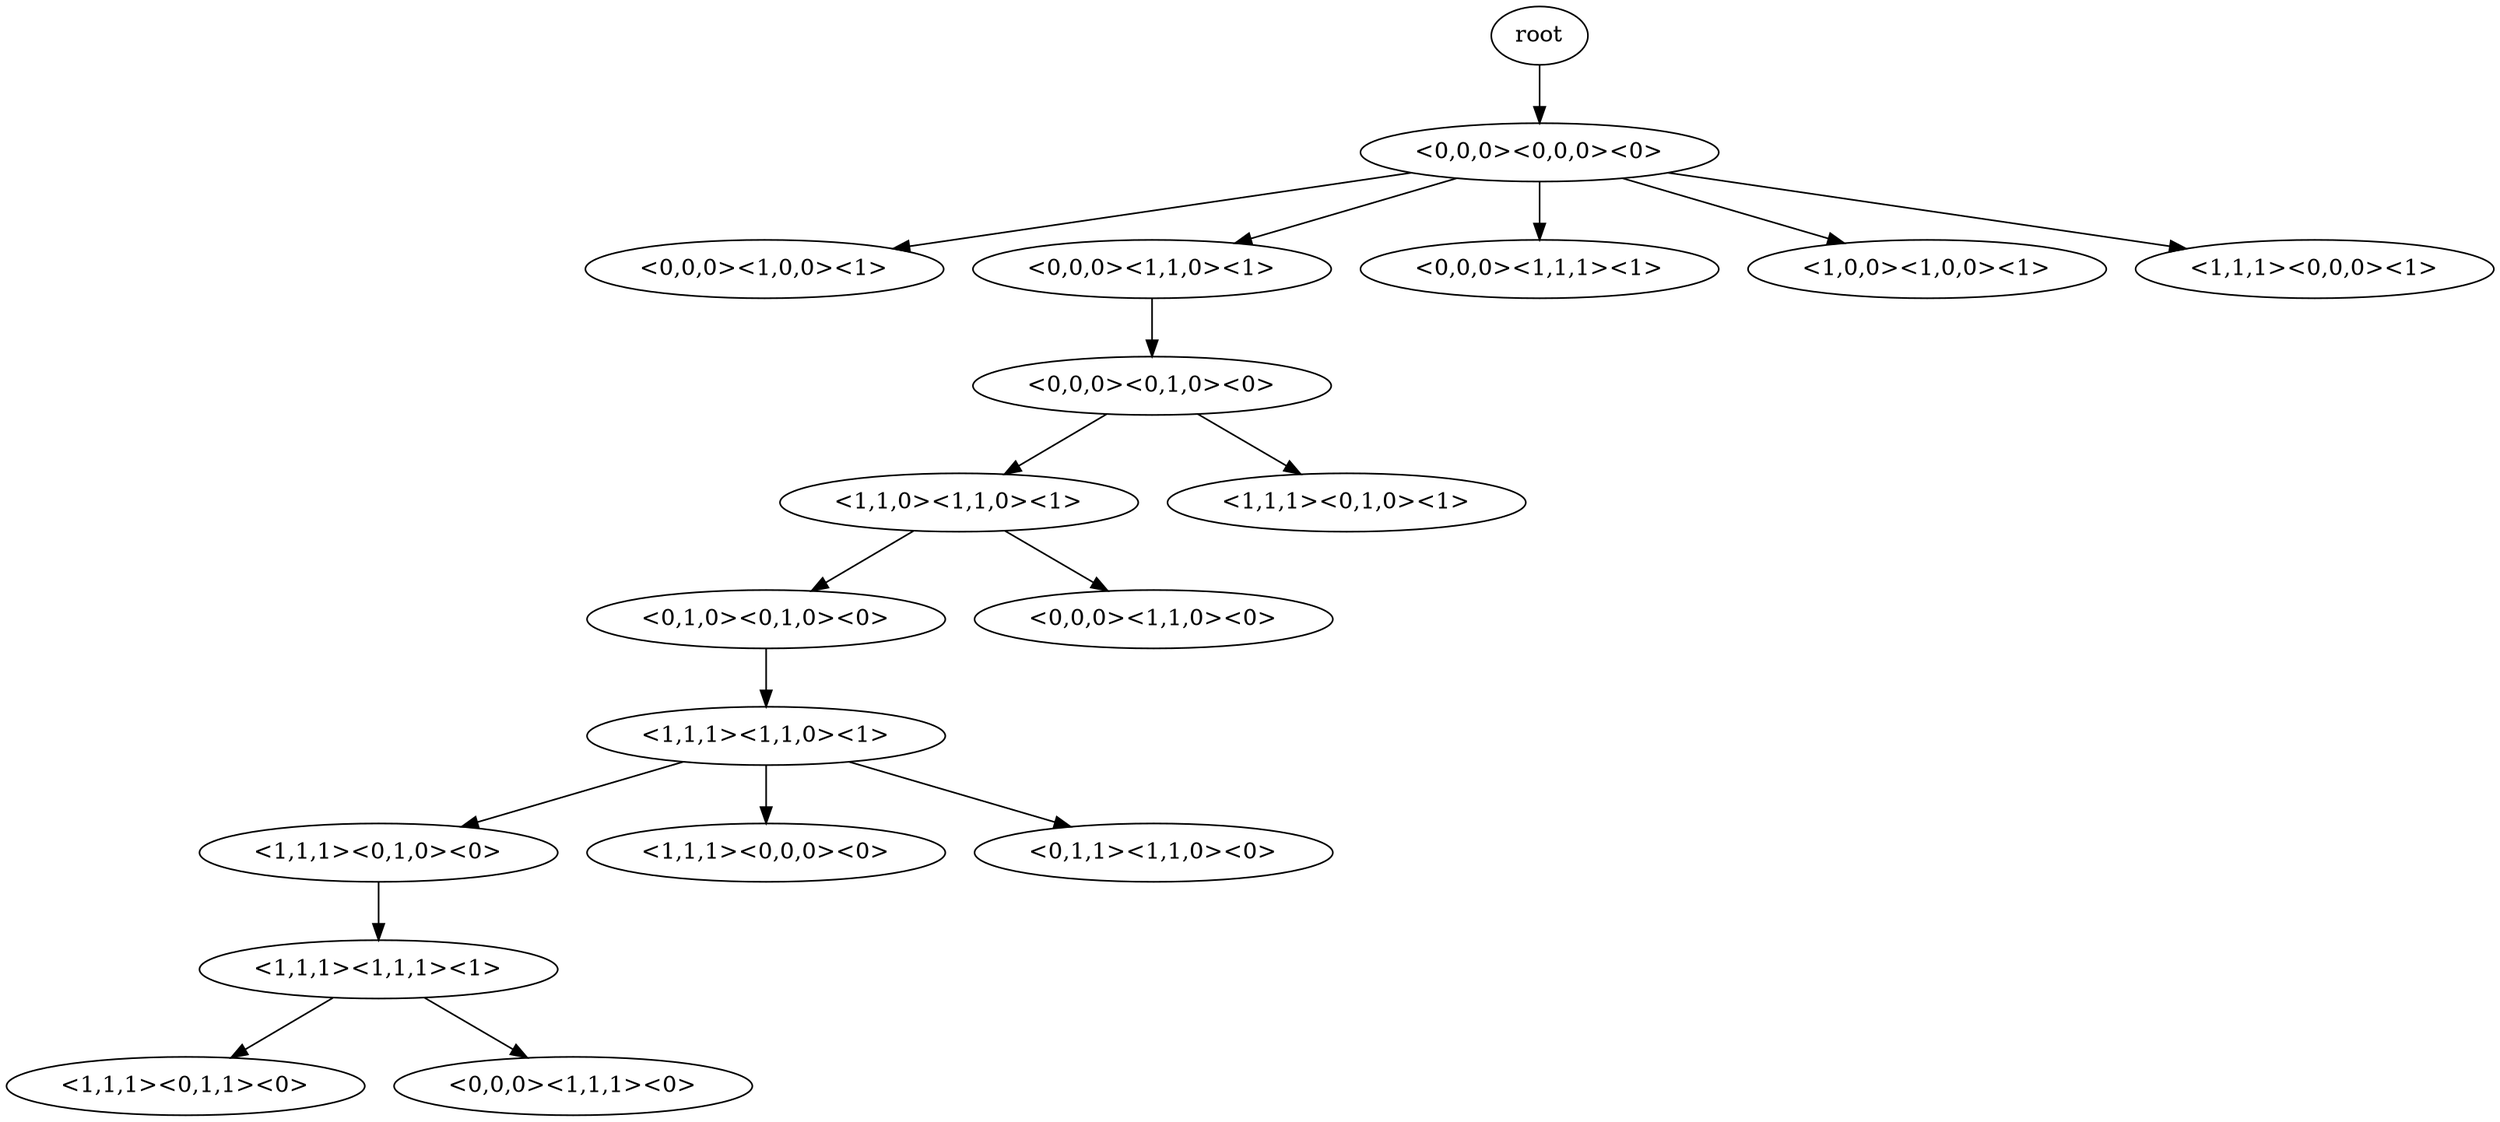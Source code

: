 digraph G {
root -> "<0,0,0><0,0,0><0>"
"<0,0,0><0,0,0><0>" -> "<0,0,0><1,0,0><1>"
"<0,0,0><0,0,0><0>" -> "<0,0,0><1,1,0><1>"
"<0,0,0><0,0,0><0>" -> "<0,0,0><1,1,1><1>"
"<0,0,0><0,0,0><0>" -> "<1,0,0><1,0,0><1>"
"<0,0,0><0,0,0><0>" -> "<1,1,1><0,0,0><1>"
"<0,0,0><1,1,0><1>" -> "<0,0,0><0,1,0><0>"
"<0,0,0><0,1,0><0>" -> "<1,1,0><1,1,0><1>"
"<0,0,0><0,1,0><0>" -> "<1,1,1><0,1,0><1>"
"<1,1,0><1,1,0><1>" -> "<0,1,0><0,1,0><0>"
"<1,1,0><1,1,0><1>" -> "<0,0,0><1,1,0><0>"
"<0,1,0><0,1,0><0>" -> "<1,1,1><1,1,0><1>"
"<1,1,1><1,1,0><1>" -> "<1,1,1><0,1,0><0>"
"<1,1,1><1,1,0><1>" -> "<1,1,1><0,0,0><0>"
"<1,1,1><1,1,0><1>" -> "<0,1,1><1,1,0><0>"
"<1,1,1><0,1,0><0>" -> "<1,1,1><1,1,1><1>"
"<1,1,1><1,1,1><1>" -> "<1,1,1><0,1,1><0>"
"<1,1,1><1,1,1><1>" -> "<0,0,0><1,1,1><0>"
}